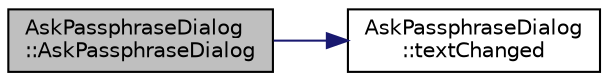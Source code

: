 digraph "AskPassphraseDialog::AskPassphraseDialog"
{
  edge [fontname="Helvetica",fontsize="10",labelfontname="Helvetica",labelfontsize="10"];
  node [fontname="Helvetica",fontsize="10",shape=record];
  rankdir="LR";
  Node0 [label="AskPassphraseDialog\l::AskPassphraseDialog",height=0.2,width=0.4,color="black", fillcolor="grey75", style="filled", fontcolor="black"];
  Node0 -> Node1 [color="midnightblue",fontsize="10",style="solid",fontname="Helvetica"];
  Node1 [label="AskPassphraseDialog\l::textChanged",height=0.2,width=0.4,color="black", fillcolor="white", style="filled",URL="$d8/d70/class_ask_passphrase_dialog.html#a3838089b19863259e40ce5643abb2fae"];
}
